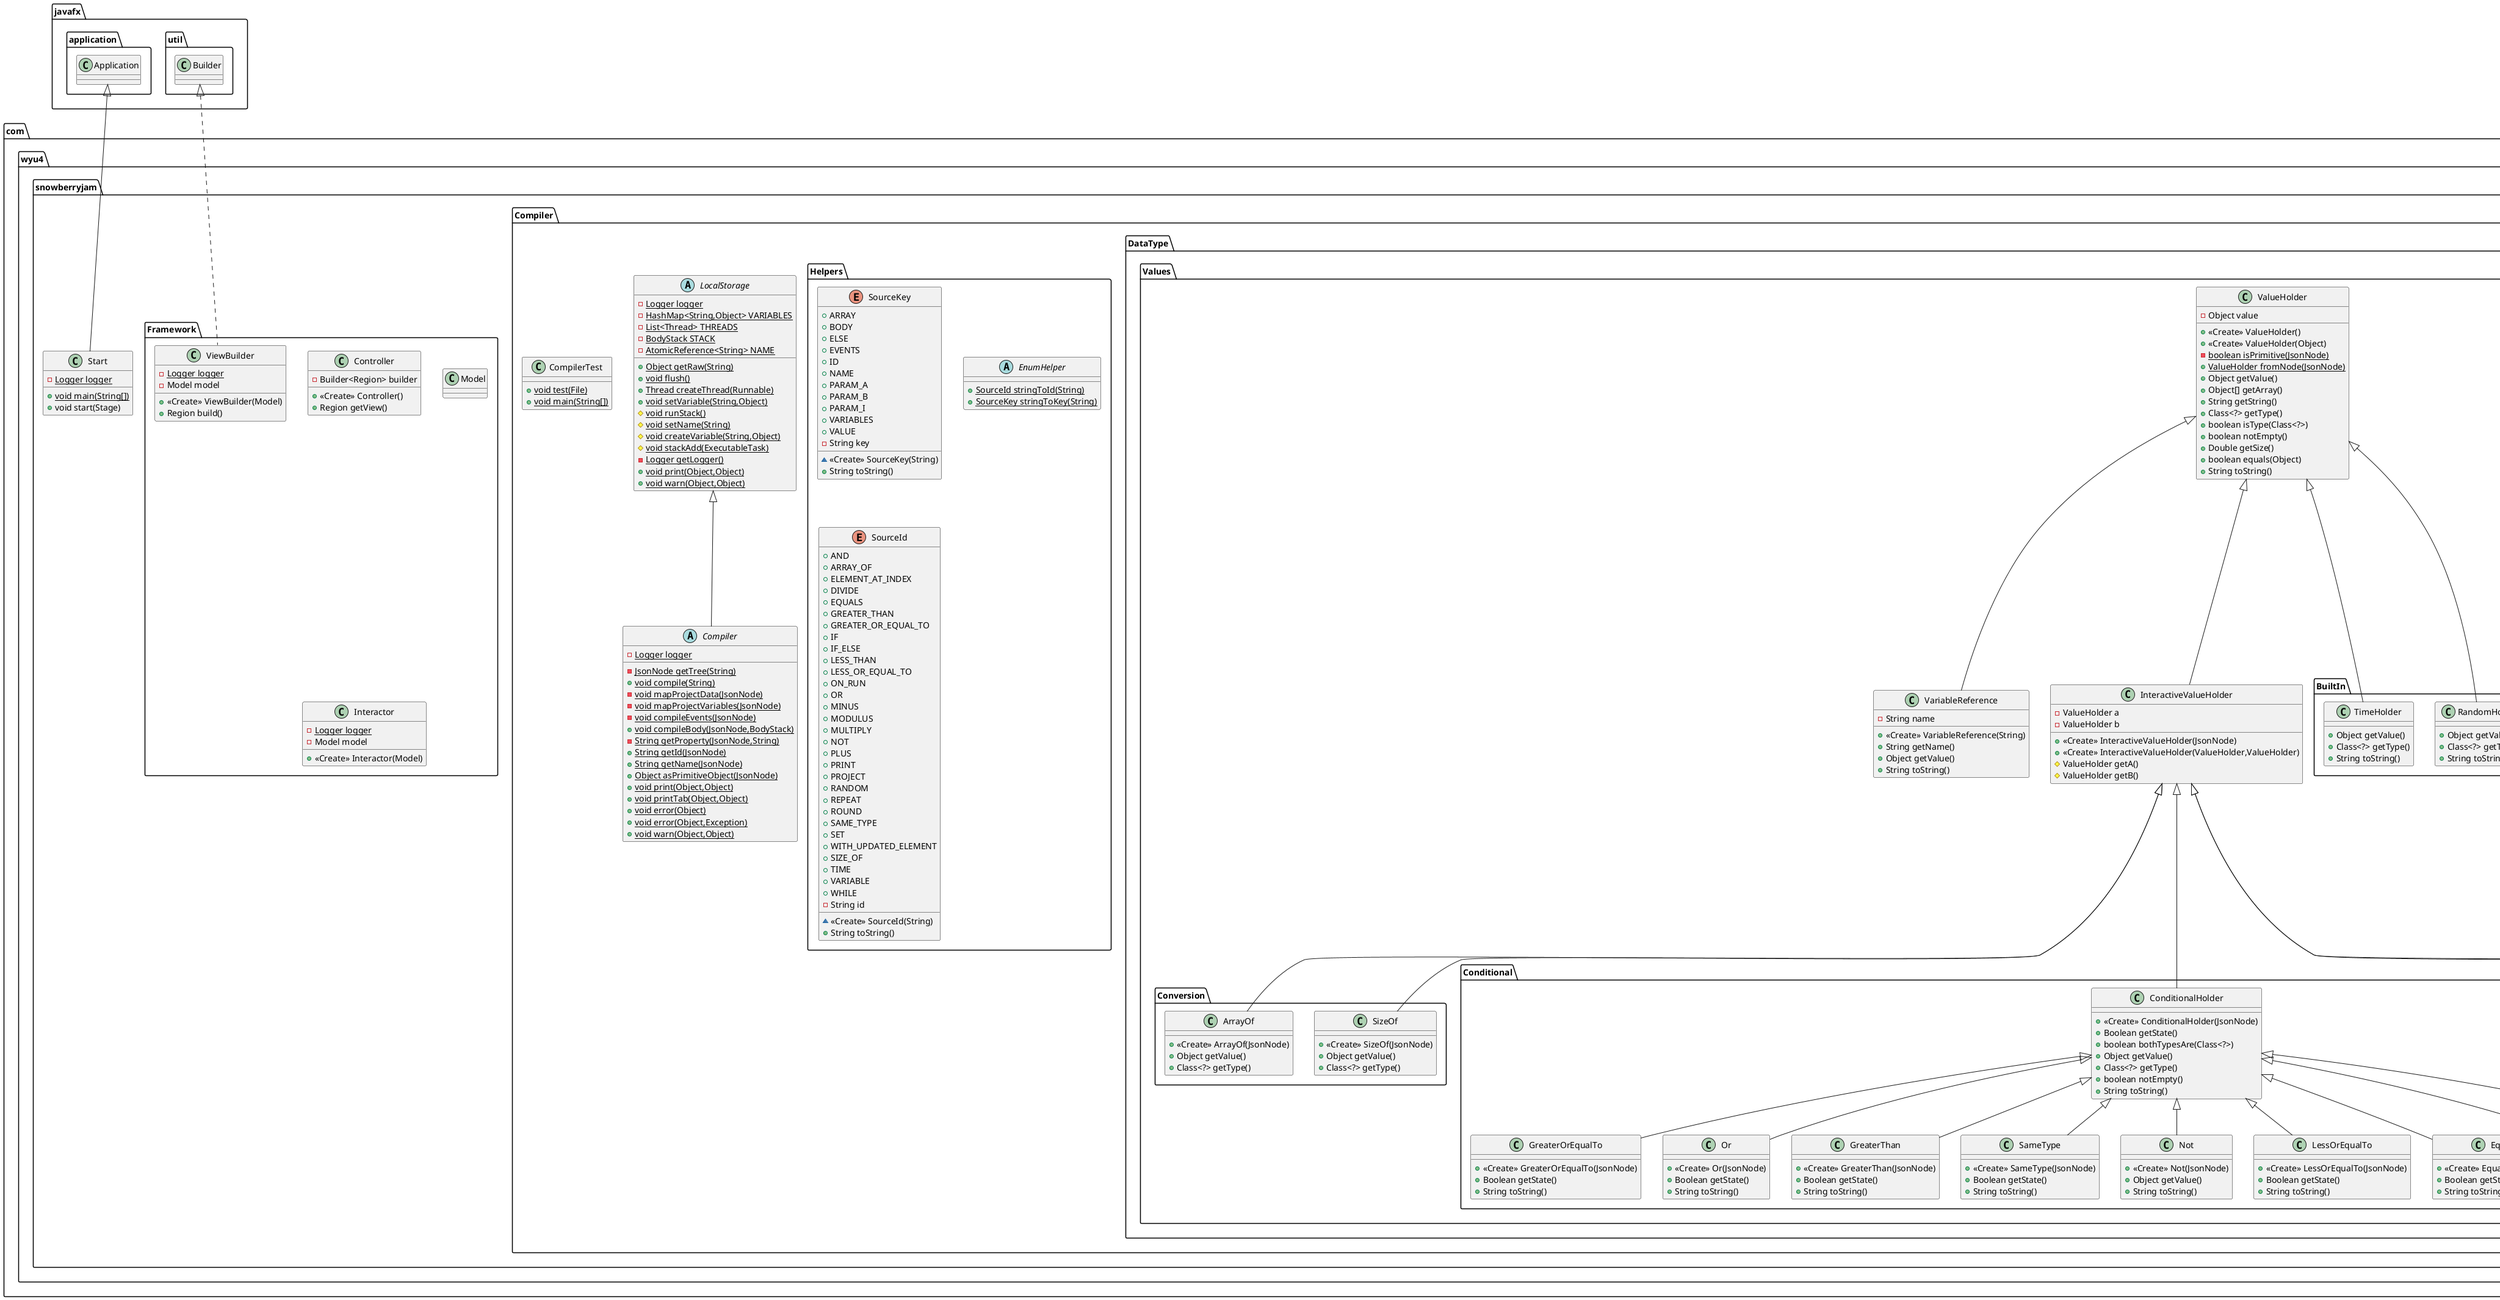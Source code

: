 @startuml
interface com.wyu4.snowberryjam.Compiler.DataType.Tasks.ExecutableTask {
~ void execute()
~ SourceId getId()
~ Object feedback()
}

class com.wyu4.snowberryjam.Compiler.DataType.Values.Conversion.SizeOf {
+ <<Create>> SizeOf(JsonNode)
+ Object getValue()
+ Class<?> getType()
}

class com.wyu4.snowberryjam.Compiler.DataType.Values.Conditional.GreaterOrEqualTo {
+ <<Create>> GreaterOrEqualTo(JsonNode)
+ Boolean getState()
+ String toString()
}

class com.wyu4.snowberryjam.Compiler.DataType.Values.Math.Multiply {
+ <<Create>> Multiply(JsonNode)
+ Object getValue()
+ String toString()
}

class com.wyu4.snowberryjam.Compiler.DataType.Values.Math.Plus {
+ <<Create>> Plus(JsonNode)
+ Object getValue()
+ String toString()
}

class com.wyu4.snowberryjam.Compiler.DataType.Tasks.Repeat {
- ValueHolder value
- BodyStack body
+ <<Create>> Repeat(JsonNode)
+ <<Create>> Repeat(ValueHolder,BodyStack)
+ void execute()
+ SourceId getId()
+ String toString()
}


class com.wyu4.snowberryjam.Compiler.DataType.Values.VariableReference {
- String name
+ <<Create>> VariableReference(String)
+ String getName()
+ Object getValue()
+ String toString()
}


class com.wyu4.snowberryjam.Compiler.DataType.Values.Array.ArrayHolder {
- ValueHolder i
+ <<Create>> ArrayHolder(JsonNode)
# ValueHolder getI()
# int getValidIndex()
+ String toString()
}


class com.wyu4.snowberryjam.Compiler.DataType.Values.Conditional.Or {
+ <<Create>> Or(JsonNode)
+ Boolean getState()
+ String toString()
}

class com.wyu4.snowberryjam.Framework.Controller {
- Builder<Region> builder
+ <<Create>> Controller()
+ Region getView()
}


class com.wyu4.snowberryjam.Framework.Model {
}
class com.wyu4.snowberryjam.Compiler.DataType.Values.Conditional.GreaterThan {
+ <<Create>> GreaterThan(JsonNode)
+ Boolean getState()
+ String toString()
}

class com.wyu4.snowberryjam.Compiler.DataType.Values.Math.ArithmeticHolder {
+ <<Create>> ArithmeticHolder(JsonNode)
+ Object getValue()
+ boolean notEmpty()
+ String toString()
}

abstract class com.wyu4.snowberryjam.Compiler.LocalStorage {
- {static} Logger logger
- {static} HashMap<String,Object> VARIABLES
- {static} List<Thread> THREADS
- {static} BodyStack STACK
- {static} AtomicReference<String> NAME
+ {static} Object getRaw(String)
+ {static} void flush()
+ {static} Thread createThread(Runnable)
+ {static} void setVariable(String,Object)
# {static} void runStack()
# {static} void setName(String)
# {static} void createVariable(String,Object)
# {static} void stackAdd(ExecutableTask)
- {static} Logger getLogger()
+ {static} void print(Object,Object)
+ {static} void warn(Object,Object)
}


class com.wyu4.snowberryjam.Compiler.DataType.Values.Conditional.SameType {
+ <<Create>> SameType(JsonNode)
+ Boolean getState()
+ String toString()
}

class com.wyu4.snowberryjam.Compiler.DataType.Values.Conversion.ArrayOf {
+ <<Create>> ArrayOf(JsonNode)
+ Object getValue()
+ Class<?> getType()
}

class com.wyu4.snowberryjam.Compiler.DataType.Values.ValueHolder {
- Object value
+ <<Create>> ValueHolder()
+ <<Create>> ValueHolder(Object)
- {static} boolean isPrimitive(JsonNode)
+ {static} ValueHolder fromNode(JsonNode)
+ Object getValue()
+ Object[] getArray()
+ String getString()
+ Class<?> getType()
+ boolean isType(Class<?>)
+ boolean notEmpty()
+ Double getSize()
+ boolean equals(Object)
+ String toString()
}


class com.wyu4.snowberryjam.Start {
- {static} Logger logger
+ {static} void main(String[])
+ void start(Stage)
}


class com.wyu4.snowberryjam.Compiler.CompilerTest {
+ {static} void test(File)
+ {static} void main(String[])
}

enum com.wyu4.snowberryjam.Compiler.Helpers.SourceKey {
+  ARRAY
+  BODY
+  ELSE
+  EVENTS
+  ID
+  NAME
+  PARAM_A
+  PARAM_B
+  PARAM_I
+  VARIABLES
+  VALUE
- String key
~ <<Create>> SourceKey(String)
+ String toString()
}


class com.wyu4.snowberryjam.Framework.ViewBuilder {
- {static} Logger logger
- Model model
+ <<Create>> ViewBuilder(Model)
+ Region build()
}


class com.wyu4.snowberryjam.Compiler.DataType.Values.Conditional.Not {
+ <<Create>> Not(JsonNode)
+ Object getValue()
+ String toString()
}

class com.wyu4.snowberryjam.Compiler.DataType.Tasks.PrintTask {
- ValueHolder message
+ <<Create>> PrintTask(JsonNode)
+ <<Create>> PrintTask(ValueHolder)
+ void execute()
+ SourceId getId()
+ Object feedback()
+ String toString()
}


class com.wyu4.snowberryjam.Compiler.DataType.Values.Conditional.LessOrEqualTo {
+ <<Create>> LessOrEqualTo(JsonNode)
+ Boolean getState()
+ String toString()
}

class com.wyu4.snowberryjam.Compiler.DataType.Values.BuiltIn.RandomHolder {
+ Object getValue()
+ Class<?> getType()
+ String toString()
}

class com.wyu4.snowberryjam.Compiler.DataType.Values.Array.ElementAtIndex {
+ <<Create>> ElementAtIndex(JsonNode)
+ Object getValue()
+ String toString()
}

class com.wyu4.snowberryjam.Compiler.DataType.Values.Conditional.ConditionalHolder {
+ <<Create>> ConditionalHolder(JsonNode)
+ Boolean getState()
+ boolean bothTypesAre(Class<?>)
+ Object getValue()
+ Class<?> getType()
+ boolean notEmpty()
+ String toString()
}

class com.wyu4.snowberryjam.Compiler.DataType.Values.Conditional.Equals {
+ <<Create>> Equals(JsonNode)
+ Boolean getState()
+ String toString()
}

abstract class com.wyu4.snowberryjam.Compiler.Helpers.EnumHelper {
+ {static} SourceId stringToId(String)
+ {static} SourceKey stringToKey(String)
}

class com.wyu4.snowberryjam.Compiler.DataType.Tasks.WhileTask {
- ConditionalHolder condition
- BodyStack body
+ <<Create>> WhileTask(JsonNode)
+ <<Create>> WhileTask(ConditionalHolder,BodyStack)
+ void execute()
+ SourceId getId()
+ String toString()
}


class com.wyu4.snowberryjam.Compiler.DataType.Values.Math.Modulus {
+ <<Create>> Modulus(JsonNode)
+ Object getValue()
+ String toString()
}

class com.wyu4.snowberryjam.Compiler.DataType.Values.Math.Divide {
+ <<Create>> Divide(JsonNode)
+ Object getValue()
+ String toString()
}

class com.wyu4.snowberryjam.Compiler.DataType.Tasks.SetTask {
- ValueHolder name
+ <<Create>> SetTask(JsonNode)
+ <<Create>> SetTask(ValueHolder,ValueHolder)
+ void execute()
+ SourceId getId()
+ Object feedback()
+ String toString()
}


class com.wyu4.snowberryjam.Compiler.DataType.Tasks.IfElseTask {
- ValueHolder condition
- BodyStack body
+ <<Create>> IfElseTask(JsonNode)
+ <<Create>> IfElseTask(ConditionalHolder,BodyStack,BodyStack)
+ void execute()
+ SourceId getId()
+ String toString()
}


class com.wyu4.snowberryjam.Compiler.DataType.Values.InteractiveValueHolder {
- ValueHolder a
- ValueHolder b
+ <<Create>> InteractiveValueHolder(JsonNode)
+ <<Create>> InteractiveValueHolder(ValueHolder,ValueHolder)
# ValueHolder getA()
# ValueHolder getB()
}


class com.wyu4.snowberryjam.Compiler.DataType.Values.Math.Round {
+ <<Create>> Round(JsonNode)
+ Object getValue()
+ String toString()
}

class com.wyu4.snowberryjam.Compiler.DataType.Values.Math.Minus {
+ <<Create>> Minus(JsonNode)
+ Object getValue()
+ String toString()
}

enum com.wyu4.snowberryjam.Compiler.Helpers.SourceId {
+  AND
+  ARRAY_OF
+  ELEMENT_AT_INDEX
+  DIVIDE
+  EQUALS
+  GREATER_THAN
+  GREATER_OR_EQUAL_TO
+  IF
+  IF_ELSE
+  LESS_THAN
+  LESS_OR_EQUAL_TO
+  ON_RUN
+  OR
+  MINUS
+  MODULUS
+  MULTIPLY
+  NOT
+  PLUS
+  PRINT
+  PROJECT
+  RANDOM
+  REPEAT
+  ROUND
+  SAME_TYPE
+  SET
+  WITH_UPDATED_ELEMENT
+  SIZE_OF
+  TIME
+  VARIABLE
+  WHILE
- String id
~ <<Create>> SourceId(String)
+ String toString()
}


class com.wyu4.snowberryjam.Compiler.DataType.Values.BuiltIn.TimeHolder {
+ Object getValue()
+ Class<?> getType()
+ String toString()
}

class com.wyu4.snowberryjam.Compiler.DataType.Values.Conditional.And {
+ <<Create>> And(JsonNode)
+ Boolean getState()
+ String toString()
}

abstract class com.wyu4.snowberryjam.Compiler.Compiler {
- {static} Logger logger
- {static} JsonNode getTree(String)
+ {static} void compile(String)
- {static} void mapProjectData(JsonNode)
- {static} void mapProjectVariables(JsonNode)
- {static} void compileEvents(JsonNode)
+ {static} void compileBody(JsonNode,BodyStack)
- {static} String getProperty(JsonNode,String)
+ {static} String getId(JsonNode)
+ {static} String getName(JsonNode)
+ {static} Object asPrimitiveObject(JsonNode)
+ {static} void print(Object,Object)
+ {static} void printTab(Object,Object)
+ {static} void error(Object)
+ {static} void error(Object,Exception)
+ {static} void warn(Object,Object)
}


class com.wyu4.snowberryjam.Compiler.DataType.Values.Conditional.LessThan {
+ <<Create>> LessThan(JsonNode)
+ Boolean getState()
+ String toString()
}

class com.wyu4.snowberryjam.Compiler.DataType.BodyStack {
- {static} Logger logger
- {static} AtomicBoolean DEBUGGING_ENABLED
- SourceId id
- List<ExecutableTask> stack
+ <<Create>> BodyStack(SourceId)
+ {static} void setDebuggingEnabled(boolean)
+ void addElement(ExecutableTask)
+ ExecutableTask[] copyStack()
+ void flush()
+ void execute()
+ Object feedback()
+ SourceId getId()
}


class com.wyu4.snowberryjam.Compiler.DataType.Values.Array.WithUpdatedElement {
+ <<Create>> WithUpdatedElement(JsonNode)
+ Object getValue()
+ Class<?> getType()
}

class com.wyu4.snowberryjam.Framework.Interactor {
- {static} Logger logger
- Model model
+ <<Create>> Interactor(Model)
}


class com.wyu4.snowberryjam.Compiler.DataType.Tasks.IfTask {
- ValueHolder condition
- BodyStack body
+ <<Create>> IfTask(JsonNode)
+ <<Create>> IfTask(ConditionalHolder,BodyStack)
+ void execute()
+ SourceId getId()
+ String toString()
}




com.wyu4.snowberryjam.Compiler.DataType.Values.InteractiveValueHolder <|-- com.wyu4.snowberryjam.Compiler.DataType.Values.Conversion.SizeOf
com.wyu4.snowberryjam.Compiler.DataType.Values.Conditional.ConditionalHolder <|-- com.wyu4.snowberryjam.Compiler.DataType.Values.Conditional.GreaterOrEqualTo
com.wyu4.snowberryjam.Compiler.DataType.Values.Math.ArithmeticHolder <|-- com.wyu4.snowberryjam.Compiler.DataType.Values.Math.Multiply
com.wyu4.snowberryjam.Compiler.DataType.Values.Math.ArithmeticHolder <|-- com.wyu4.snowberryjam.Compiler.DataType.Values.Math.Plus
com.wyu4.snowberryjam.Compiler.DataType.Tasks.ExecutableTask <|.. com.wyu4.snowberryjam.Compiler.DataType.Tasks.Repeat
com.wyu4.snowberryjam.Compiler.DataType.Values.ValueHolder <|-- com.wyu4.snowberryjam.Compiler.DataType.Values.VariableReference
com.wyu4.snowberryjam.Compiler.DataType.Values.InteractiveValueHolder <|-- com.wyu4.snowberryjam.Compiler.DataType.Values.Array.ArrayHolder
com.wyu4.snowberryjam.Compiler.DataType.Values.Conditional.ConditionalHolder <|-- com.wyu4.snowberryjam.Compiler.DataType.Values.Conditional.Or
com.wyu4.snowberryjam.Compiler.DataType.Values.Conditional.ConditionalHolder <|-- com.wyu4.snowberryjam.Compiler.DataType.Values.Conditional.GreaterThan
com.wyu4.snowberryjam.Compiler.DataType.Values.InteractiveValueHolder <|-- com.wyu4.snowberryjam.Compiler.DataType.Values.Math.ArithmeticHolder
com.wyu4.snowberryjam.Compiler.DataType.Values.Conditional.ConditionalHolder <|-- com.wyu4.snowberryjam.Compiler.DataType.Values.Conditional.SameType
com.wyu4.snowberryjam.Compiler.DataType.Values.InteractiveValueHolder <|-- com.wyu4.snowberryjam.Compiler.DataType.Values.Conversion.ArrayOf
javafx.application.Application <|-- com.wyu4.snowberryjam.Start
javafx.util.Builder <|.. com.wyu4.snowberryjam.Framework.ViewBuilder
com.wyu4.snowberryjam.Compiler.DataType.Values.Conditional.ConditionalHolder <|-- com.wyu4.snowberryjam.Compiler.DataType.Values.Conditional.Not
com.wyu4.snowberryjam.Compiler.DataType.Tasks.ExecutableTask <|.. com.wyu4.snowberryjam.Compiler.DataType.Tasks.PrintTask
com.wyu4.snowberryjam.Compiler.DataType.Values.Conditional.ConditionalHolder <|-- com.wyu4.snowberryjam.Compiler.DataType.Values.Conditional.LessOrEqualTo
com.wyu4.snowberryjam.Compiler.DataType.Values.ValueHolder <|-- com.wyu4.snowberryjam.Compiler.DataType.Values.BuiltIn.RandomHolder
com.wyu4.snowberryjam.Compiler.DataType.Values.Array.ArrayHolder <|-- com.wyu4.snowberryjam.Compiler.DataType.Values.Array.ElementAtIndex
com.wyu4.snowberryjam.Compiler.DataType.Values.InteractiveValueHolder <|-- com.wyu4.snowberryjam.Compiler.DataType.Values.Conditional.ConditionalHolder
com.wyu4.snowberryjam.Compiler.DataType.Values.Conditional.ConditionalHolder <|-- com.wyu4.snowberryjam.Compiler.DataType.Values.Conditional.Equals
com.wyu4.snowberryjam.Compiler.DataType.Tasks.ExecutableTask <|.. com.wyu4.snowberryjam.Compiler.DataType.Tasks.WhileTask
com.wyu4.snowberryjam.Compiler.DataType.Values.Math.ArithmeticHolder <|-- com.wyu4.snowberryjam.Compiler.DataType.Values.Math.Modulus
com.wyu4.snowberryjam.Compiler.DataType.Values.Math.ArithmeticHolder <|-- com.wyu4.snowberryjam.Compiler.DataType.Values.Math.Divide
com.wyu4.snowberryjam.Compiler.DataType.Tasks.ExecutableTask <|.. com.wyu4.snowberryjam.Compiler.DataType.Tasks.SetTask
com.wyu4.snowberryjam.Compiler.DataType.Tasks.ExecutableTask <|.. com.wyu4.snowberryjam.Compiler.DataType.Tasks.IfElseTask
com.wyu4.snowberryjam.Compiler.DataType.Values.ValueHolder <|-- com.wyu4.snowberryjam.Compiler.DataType.Values.InteractiveValueHolder
com.wyu4.snowberryjam.Compiler.DataType.Values.Math.ArithmeticHolder <|-- com.wyu4.snowberryjam.Compiler.DataType.Values.Math.Round
com.wyu4.snowberryjam.Compiler.DataType.Values.Math.ArithmeticHolder <|-- com.wyu4.snowberryjam.Compiler.DataType.Values.Math.Minus
com.wyu4.snowberryjam.Compiler.DataType.Values.ValueHolder <|-- com.wyu4.snowberryjam.Compiler.DataType.Values.BuiltIn.TimeHolder
com.wyu4.snowberryjam.Compiler.DataType.Values.Conditional.ConditionalHolder <|-- com.wyu4.snowberryjam.Compiler.DataType.Values.Conditional.And
com.wyu4.snowberryjam.Compiler.LocalStorage <|-- com.wyu4.snowberryjam.Compiler.Compiler
com.wyu4.snowberryjam.Compiler.DataType.Values.Conditional.ConditionalHolder <|-- com.wyu4.snowberryjam.Compiler.DataType.Values.Conditional.LessThan
com.wyu4.snowberryjam.Compiler.DataType.Tasks.ExecutableTask <|.. com.wyu4.snowberryjam.Compiler.DataType.BodyStack
com.wyu4.snowberryjam.Compiler.DataType.Values.Array.ArrayHolder <|-- com.wyu4.snowberryjam.Compiler.DataType.Values.Array.WithUpdatedElement
com.wyu4.snowberryjam.Compiler.DataType.Tasks.ExecutableTask <|.. com.wyu4.snowberryjam.Compiler.DataType.Tasks.IfTask
@enduml